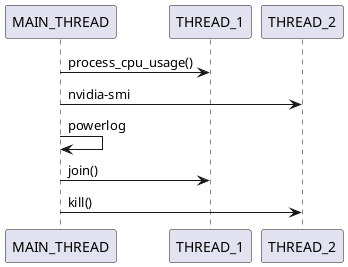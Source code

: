 @startuml

MAIN_THREAD -> THREAD_1 : process_cpu_usage()
MAIN_THREAD -> THREAD_2 : nvidia-smi 

MAIN_THREAD -> MAIN_THREAD : powerlog
MAIN_THREAD -> THREAD_1: join()

MAIN_THREAD -> THREAD_2 : kill()

@enduml